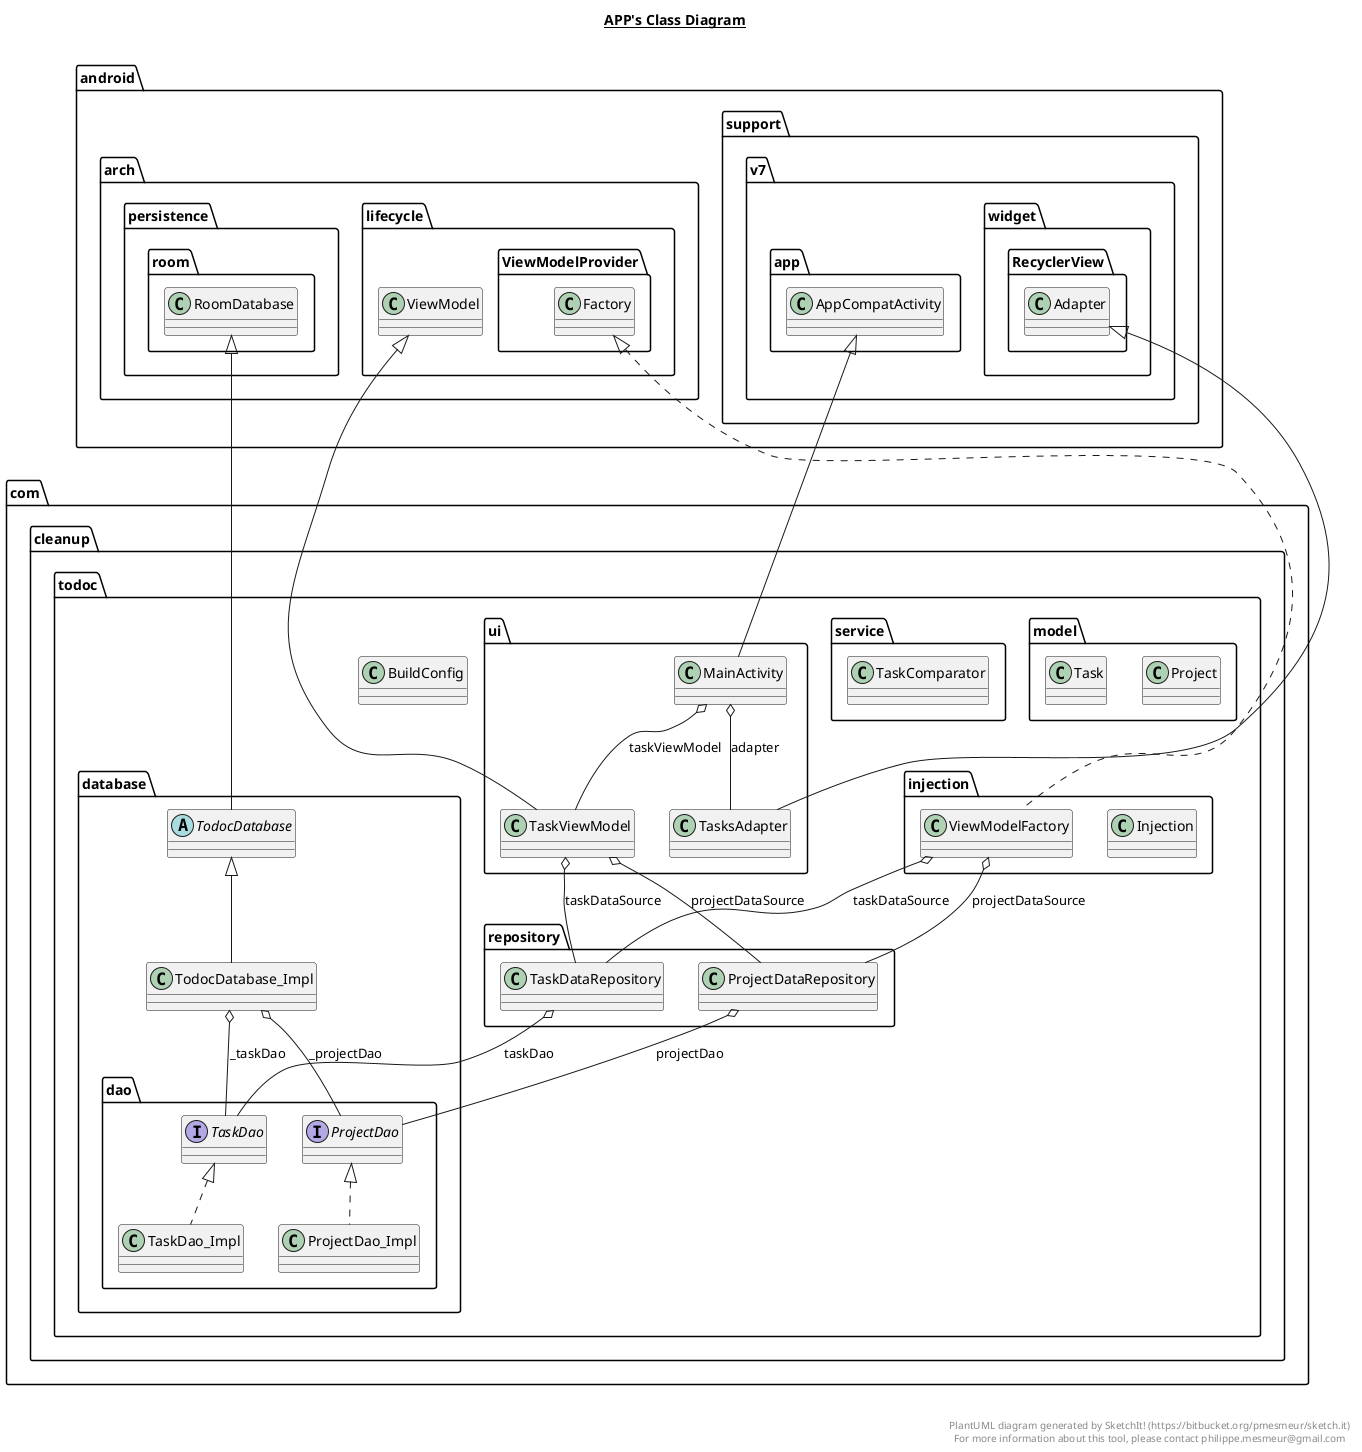@startuml

title __APP's Class Diagram__\n

  namespace com.cleanup.todoc {
    class com.cleanup.todoc.BuildConfig {
    }
  }
  

  namespace com.cleanup.todoc {
    namespace database {
      abstract class com.cleanup.todoc.database.TodocDatabase {
      }
    }
  }
  

  namespace com.cleanup.todoc {
    namespace database {
      class com.cleanup.todoc.database.TodocDatabase_Impl {
      }
    }
  }
  

  namespace com.cleanup.todoc {
    namespace database {
      namespace dao {
        interface com.cleanup.todoc.database.dao.ProjectDao {
        }
      }
    }
  }
  

  namespace com.cleanup.todoc {
    namespace database {
      namespace dao {
        class com.cleanup.todoc.database.dao.ProjectDao_Impl {
        }
      }
    }
  }
  

  namespace com.cleanup.todoc {
    namespace database {
      namespace dao {
        interface com.cleanup.todoc.database.dao.TaskDao {
        }
      }
    }
  }
  

  namespace com.cleanup.todoc {
    namespace database {
      namespace dao {
        class com.cleanup.todoc.database.dao.TaskDao_Impl {
        }
      }
    }
  }
  

  namespace com.cleanup.todoc {
    namespace injection {
      class com.cleanup.todoc.injection.Injection {
      }
    }
  }
  

  namespace com.cleanup.todoc {
    namespace injection {
      class com.cleanup.todoc.injection.ViewModelFactory {
      }
    }
  }
  

  namespace com.cleanup.todoc {
    namespace model {
      class com.cleanup.todoc.model.Project {
      }
    }
  }
  

  namespace com.cleanup.todoc {
    namespace model {
      class com.cleanup.todoc.model.Task {
      }
    }
  }
  

  namespace com.cleanup.todoc {
    namespace repository {
      class com.cleanup.todoc.repository.ProjectDataRepository {
      }
    }
  }
  

  namespace com.cleanup.todoc {
    namespace repository {
      class com.cleanup.todoc.repository.TaskDataRepository {
      }
    }
  }
  

  namespace com.cleanup.todoc {
    namespace service {
      class com.cleanup.todoc.service.TaskComparator {
      }
    }
  }
  

  namespace com.cleanup.todoc {
    namespace ui {
      class com.cleanup.todoc.ui.MainActivity {
      }
    }
  }
  

  namespace com.cleanup.todoc {
    namespace ui {
      class com.cleanup.todoc.ui.TaskViewModel {
      }
    }
  }
  

  namespace com.cleanup.todoc {
    namespace ui {
      class com.cleanup.todoc.ui.TasksAdapter {
      }
    }
  }
  

  com.cleanup.todoc.database.TodocDatabase -up-|> android.arch.persistence.room.RoomDatabase
  com.cleanup.todoc.database.TodocDatabase_Impl -up-|> com.cleanup.todoc.database.TodocDatabase
  com.cleanup.todoc.database.TodocDatabase_Impl o-- com.cleanup.todoc.database.dao.ProjectDao : _projectDao
  com.cleanup.todoc.database.TodocDatabase_Impl o-- com.cleanup.todoc.database.dao.TaskDao : _taskDao
  com.cleanup.todoc.database.dao.ProjectDao_Impl .up.|> com.cleanup.todoc.database.dao.ProjectDao
  com.cleanup.todoc.database.dao.TaskDao_Impl .up.|> com.cleanup.todoc.database.dao.TaskDao
  com.cleanup.todoc.injection.ViewModelFactory .up.|> android.arch.lifecycle.ViewModelProvider.Factory
  com.cleanup.todoc.injection.ViewModelFactory o-- com.cleanup.todoc.repository.ProjectDataRepository : projectDataSource
  com.cleanup.todoc.injection.ViewModelFactory o-- com.cleanup.todoc.repository.TaskDataRepository : taskDataSource
  com.cleanup.todoc.repository.ProjectDataRepository o-- com.cleanup.todoc.database.dao.ProjectDao : projectDao
  com.cleanup.todoc.repository.TaskDataRepository o-- com.cleanup.todoc.database.dao.TaskDao : taskDao
  com.cleanup.todoc.ui.MainActivity .up.|> com.cleanup.todoc.ui.TasksAdapter.DeleteTaskListener
  com.cleanup.todoc.ui.MainActivity -up-|> android.support.v7.app.AppCompatActivity
  com.cleanup.todoc.ui.MainActivity o-- com.cleanup.todoc.ui.TasksAdapter : adapter
  com.cleanup.todoc.ui.MainActivity o-- com.cleanup.todoc.ui.MainActivity.SortMethod : sortMethod
  com.cleanup.todoc.ui.MainActivity o-- com.cleanup.todoc.ui.TaskViewModel : taskViewModel
  com.cleanup.todoc.ui.TaskViewModel -up-|> android.arch.lifecycle.ViewModel
  com.cleanup.todoc.ui.TaskViewModel o-- com.cleanup.todoc.repository.ProjectDataRepository : projectDataSource
  com.cleanup.todoc.ui.TaskViewModel o-- com.cleanup.todoc.repository.TaskDataRepository : taskDataSource
  com.cleanup.todoc.ui.TasksAdapter -up-|> android.support.v7.widget.RecyclerView.Adapter
  com.cleanup.todoc.ui.TasksAdapter o-- com.cleanup.todoc.ui.TasksAdapter.DeleteTaskListener : deleteTaskListener


right footer


PlantUML diagram generated by SketchIt! (https://bitbucket.org/pmesmeur/sketch.it)
For more information about this tool, please contact philippe.mesmeur@gmail.com
endfooter

@enduml
